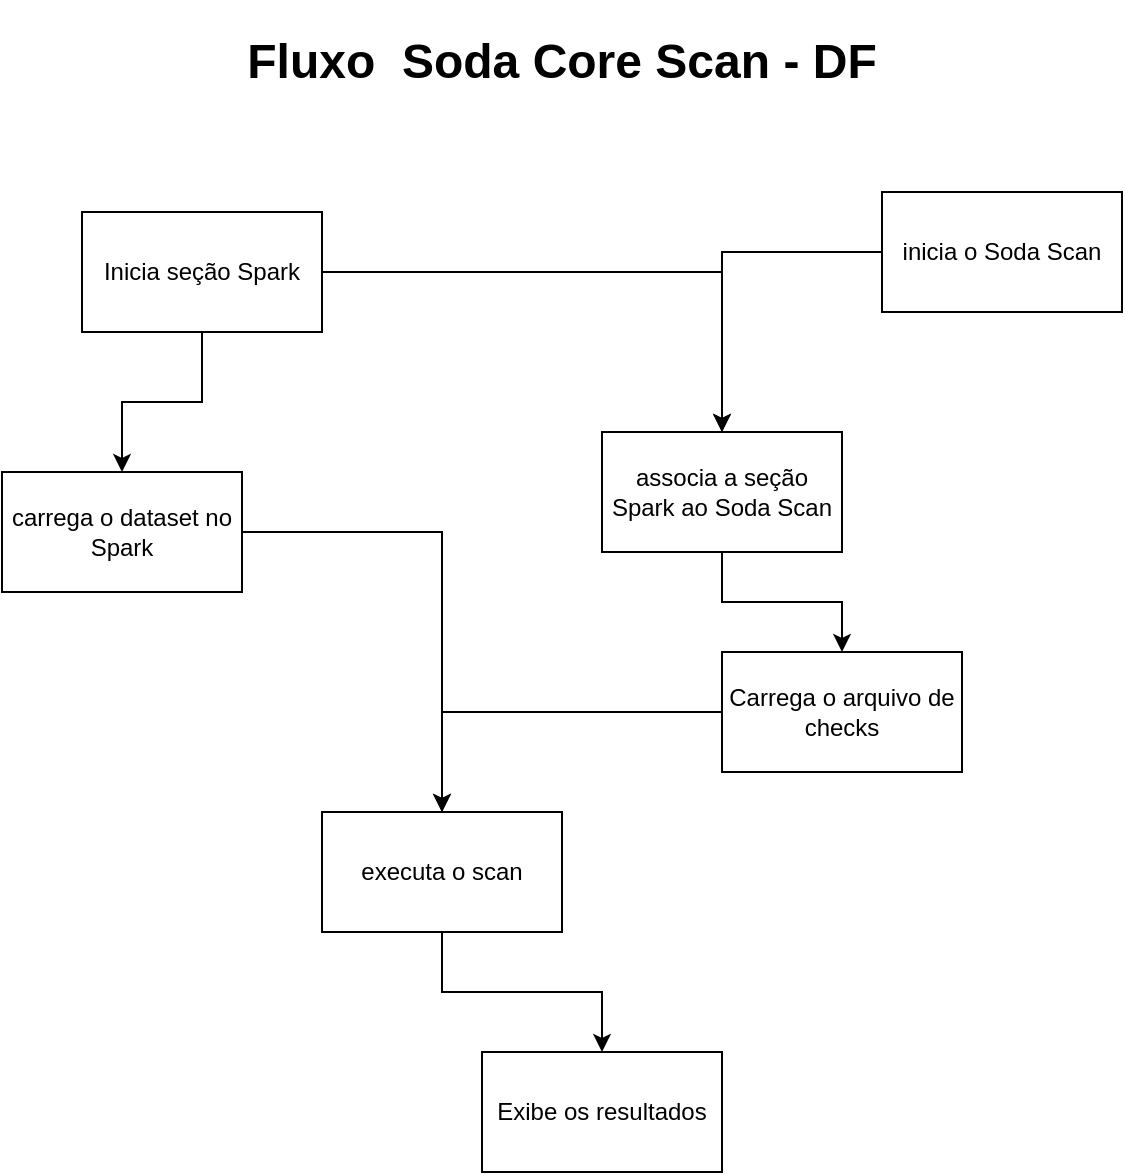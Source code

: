 <mxfile version="20.8.20" type="github"><diagram name="Página-1" id="4sn41ggnogsn7ywIyjHy"><mxGraphModel dx="2074" dy="1976" grid="1" gridSize="10" guides="1" tooltips="1" connect="1" arrows="1" fold="1" page="1" pageScale="1" pageWidth="827" pageHeight="1169" math="0" shadow="0"><root><mxCell id="0"/><mxCell id="1" parent="0"/><mxCell id="olwb9iaUx9etVq0swbon-19" value="" style="edgeStyle=orthogonalEdgeStyle;rounded=0;orthogonalLoop=1;jettySize=auto;html=1;" edge="1" parent="1" source="olwb9iaUx9etVq0swbon-3" target="olwb9iaUx9etVq0swbon-18"><mxGeometry relative="1" as="geometry"/></mxCell><mxCell id="olwb9iaUx9etVq0swbon-3" value="carrega o dataset no Spark" style="rounded=0;whiteSpace=wrap;html=1;" vertex="1" parent="1"><mxGeometry x="90" y="190" width="120" height="60" as="geometry"/></mxCell><mxCell id="olwb9iaUx9etVq0swbon-4" value="&lt;h1&gt;Fluxo&amp;nbsp; Soda Core Scan - DF&lt;/h1&gt;" style="text;html=1;strokeColor=none;fillColor=none;align=center;verticalAlign=middle;whiteSpace=wrap;rounded=0;" vertex="1" parent="1"><mxGeometry x="170" y="-30" width="400" height="30" as="geometry"/></mxCell><mxCell id="olwb9iaUx9etVq0swbon-16" style="edgeStyle=orthogonalEdgeStyle;rounded=0;orthogonalLoop=1;jettySize=auto;html=1;" edge="1" parent="1" source="olwb9iaUx9etVq0swbon-7" target="olwb9iaUx9etVq0swbon-3"><mxGeometry relative="1" as="geometry"/></mxCell><mxCell id="olwb9iaUx9etVq0swbon-24" style="edgeStyle=orthogonalEdgeStyle;rounded=0;orthogonalLoop=1;jettySize=auto;html=1;entryX=0.5;entryY=0;entryDx=0;entryDy=0;" edge="1" parent="1" source="olwb9iaUx9etVq0swbon-7" target="olwb9iaUx9etVq0swbon-12"><mxGeometry relative="1" as="geometry"/></mxCell><mxCell id="olwb9iaUx9etVq0swbon-7" value="Inicia seção Spark" style="whiteSpace=wrap;html=1;rounded=0;" vertex="1" parent="1"><mxGeometry x="130" y="60" width="120" height="60" as="geometry"/></mxCell><mxCell id="olwb9iaUx9etVq0swbon-13" value="" style="edgeStyle=orthogonalEdgeStyle;rounded=0;orthogonalLoop=1;jettySize=auto;html=1;" edge="1" parent="1" source="olwb9iaUx9etVq0swbon-9" target="olwb9iaUx9etVq0swbon-12"><mxGeometry relative="1" as="geometry"/></mxCell><mxCell id="olwb9iaUx9etVq0swbon-9" value="inicia o Soda Scan" style="whiteSpace=wrap;html=1;rounded=0;" vertex="1" parent="1"><mxGeometry x="530" y="50" width="120" height="60" as="geometry"/></mxCell><mxCell id="olwb9iaUx9etVq0swbon-15" value="" style="edgeStyle=orthogonalEdgeStyle;rounded=0;orthogonalLoop=1;jettySize=auto;html=1;" edge="1" parent="1" source="olwb9iaUx9etVq0swbon-12" target="olwb9iaUx9etVq0swbon-14"><mxGeometry relative="1" as="geometry"/></mxCell><mxCell id="olwb9iaUx9etVq0swbon-12" value="associa a seção Spark ao Soda Scan" style="whiteSpace=wrap;html=1;rounded=0;" vertex="1" parent="1"><mxGeometry x="390" y="170" width="120" height="60" as="geometry"/></mxCell><mxCell id="olwb9iaUx9etVq0swbon-20" style="edgeStyle=orthogonalEdgeStyle;rounded=0;orthogonalLoop=1;jettySize=auto;html=1;" edge="1" parent="1" source="olwb9iaUx9etVq0swbon-14" target="olwb9iaUx9etVq0swbon-18"><mxGeometry relative="1" as="geometry"/></mxCell><mxCell id="olwb9iaUx9etVq0swbon-14" value="Carrega o arquivo de checks" style="whiteSpace=wrap;html=1;rounded=0;" vertex="1" parent="1"><mxGeometry x="450" y="280" width="120" height="60" as="geometry"/></mxCell><mxCell id="olwb9iaUx9etVq0swbon-22" value="" style="edgeStyle=orthogonalEdgeStyle;rounded=0;orthogonalLoop=1;jettySize=auto;html=1;" edge="1" parent="1" source="olwb9iaUx9etVq0swbon-18" target="olwb9iaUx9etVq0swbon-21"><mxGeometry relative="1" as="geometry"/></mxCell><mxCell id="olwb9iaUx9etVq0swbon-18" value="executa o scan" style="whiteSpace=wrap;html=1;rounded=0;" vertex="1" parent="1"><mxGeometry x="250" y="360" width="120" height="60" as="geometry"/></mxCell><mxCell id="olwb9iaUx9etVq0swbon-21" value="Exibe os resultados" style="whiteSpace=wrap;html=1;rounded=0;" vertex="1" parent="1"><mxGeometry x="330" y="480" width="120" height="60" as="geometry"/></mxCell></root></mxGraphModel></diagram></mxfile>